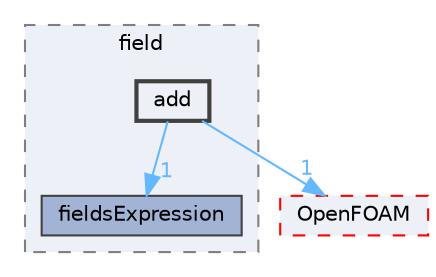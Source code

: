 digraph "src/functionObjects/field/add"
{
 // LATEX_PDF_SIZE
  bgcolor="transparent";
  edge [fontname=Helvetica,fontsize=10,labelfontname=Helvetica,labelfontsize=10];
  node [fontname=Helvetica,fontsize=10,shape=box,height=0.2,width=0.4];
  compound=true
  subgraph clusterdir_bae024cac12ddc6733a616261920a91f {
    graph [ bgcolor="#edf0f7", pencolor="grey50", label="field", fontname=Helvetica,fontsize=10 style="filled,dashed", URL="dir_bae024cac12ddc6733a616261920a91f.html",tooltip=""]
  dir_31530b358c81117a0befe1f1871bce3b [label="fieldsExpression", fillcolor="#a2b4d6", color="grey25", style="filled", URL="dir_31530b358c81117a0befe1f1871bce3b.html",tooltip=""];
  dir_7dd49da19b7db274d3a7e1445c3a1de5 [label="add", fillcolor="#edf0f7", color="grey25", style="filled,bold", URL="dir_7dd49da19b7db274d3a7e1445c3a1de5.html",tooltip=""];
  }
  dir_c5473ff19b20e6ec4dfe5c310b3778a8 [label="OpenFOAM", fillcolor="#edf0f7", color="red", style="filled,dashed", URL="dir_c5473ff19b20e6ec4dfe5c310b3778a8.html",tooltip=""];
  dir_7dd49da19b7db274d3a7e1445c3a1de5->dir_31530b358c81117a0befe1f1871bce3b [headlabel="1", labeldistance=1.5 headhref="dir_000025_001343.html" href="dir_000025_001343.html" color="steelblue1" fontcolor="steelblue1"];
  dir_7dd49da19b7db274d3a7e1445c3a1de5->dir_c5473ff19b20e6ec4dfe5c310b3778a8 [headlabel="1", labeldistance=1.5 headhref="dir_000025_002695.html" href="dir_000025_002695.html" color="steelblue1" fontcolor="steelblue1"];
}
